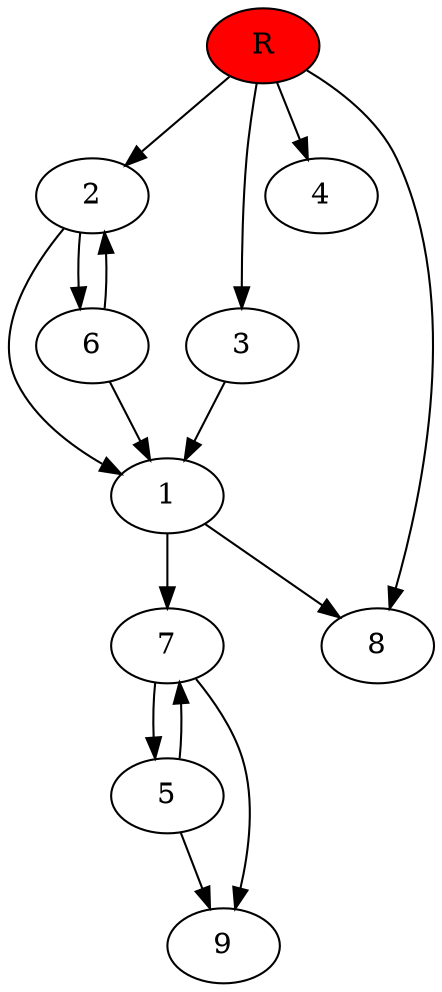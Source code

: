 digraph prb27930 {
	1
	2
	3
	4
	5
	6
	7
	8
	R [fillcolor="#ff0000" style=filled]
	1 -> 7
	1 -> 8
	2 -> 1
	2 -> 6
	3 -> 1
	5 -> 7
	5 -> 9
	6 -> 1
	6 -> 2
	7 -> 5
	7 -> 9
	R -> 2
	R -> 3
	R -> 4
	R -> 8
}
